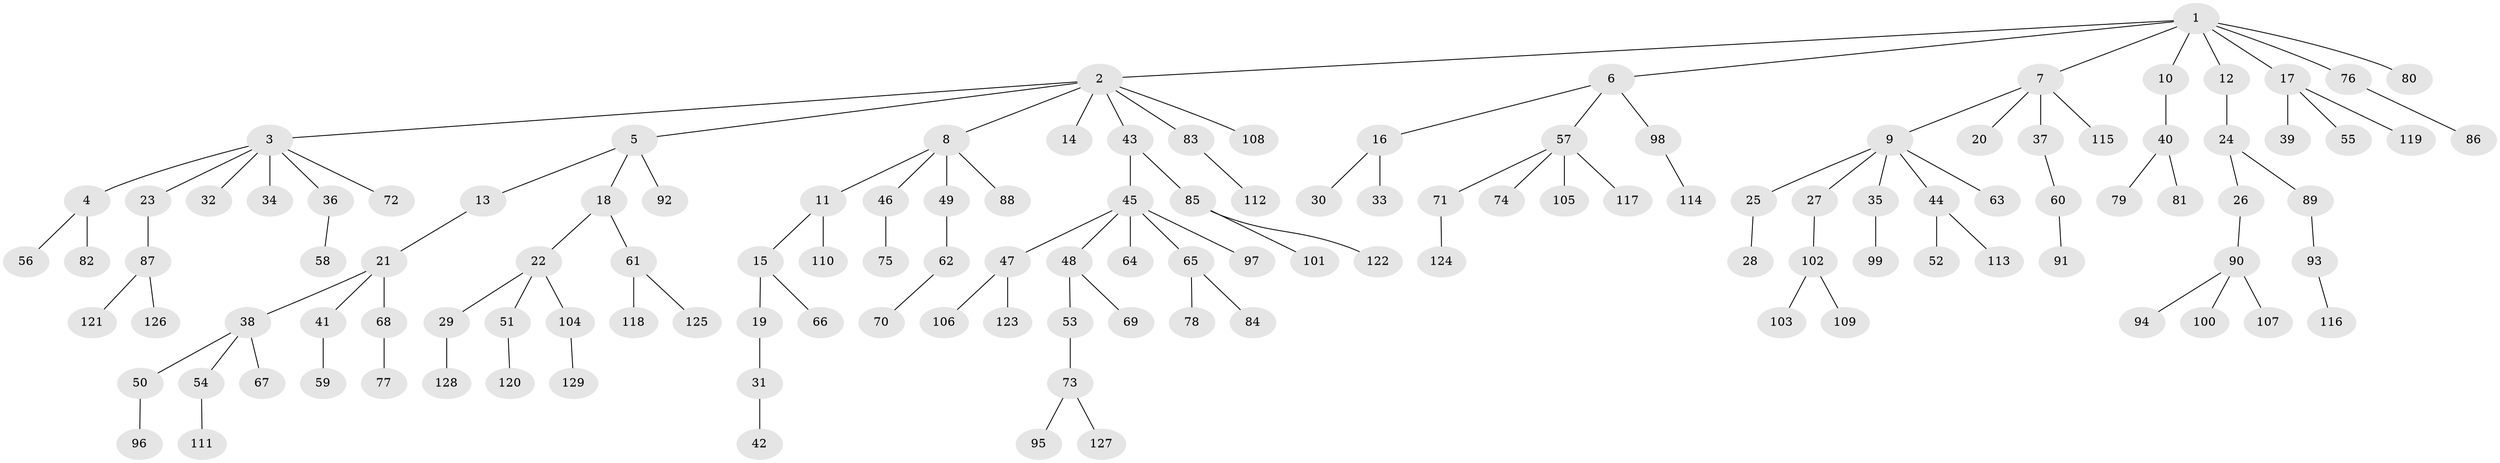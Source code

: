 // coarse degree distribution, {4: 0.06153846153846154, 1: 0.49230769230769234, 2: 0.2923076923076923, 5: 0.046153846153846156, 6: 0.03076923076923077, 3: 0.07692307692307693}
// Generated by graph-tools (version 1.1) at 2025/37/03/04/25 23:37:24]
// undirected, 129 vertices, 128 edges
graph export_dot {
  node [color=gray90,style=filled];
  1;
  2;
  3;
  4;
  5;
  6;
  7;
  8;
  9;
  10;
  11;
  12;
  13;
  14;
  15;
  16;
  17;
  18;
  19;
  20;
  21;
  22;
  23;
  24;
  25;
  26;
  27;
  28;
  29;
  30;
  31;
  32;
  33;
  34;
  35;
  36;
  37;
  38;
  39;
  40;
  41;
  42;
  43;
  44;
  45;
  46;
  47;
  48;
  49;
  50;
  51;
  52;
  53;
  54;
  55;
  56;
  57;
  58;
  59;
  60;
  61;
  62;
  63;
  64;
  65;
  66;
  67;
  68;
  69;
  70;
  71;
  72;
  73;
  74;
  75;
  76;
  77;
  78;
  79;
  80;
  81;
  82;
  83;
  84;
  85;
  86;
  87;
  88;
  89;
  90;
  91;
  92;
  93;
  94;
  95;
  96;
  97;
  98;
  99;
  100;
  101;
  102;
  103;
  104;
  105;
  106;
  107;
  108;
  109;
  110;
  111;
  112;
  113;
  114;
  115;
  116;
  117;
  118;
  119;
  120;
  121;
  122;
  123;
  124;
  125;
  126;
  127;
  128;
  129;
  1 -- 2;
  1 -- 6;
  1 -- 7;
  1 -- 10;
  1 -- 12;
  1 -- 17;
  1 -- 76;
  1 -- 80;
  2 -- 3;
  2 -- 5;
  2 -- 8;
  2 -- 14;
  2 -- 43;
  2 -- 83;
  2 -- 108;
  3 -- 4;
  3 -- 23;
  3 -- 32;
  3 -- 34;
  3 -- 36;
  3 -- 72;
  4 -- 56;
  4 -- 82;
  5 -- 13;
  5 -- 18;
  5 -- 92;
  6 -- 16;
  6 -- 57;
  6 -- 98;
  7 -- 9;
  7 -- 20;
  7 -- 37;
  7 -- 115;
  8 -- 11;
  8 -- 46;
  8 -- 49;
  8 -- 88;
  9 -- 25;
  9 -- 27;
  9 -- 35;
  9 -- 44;
  9 -- 63;
  10 -- 40;
  11 -- 15;
  11 -- 110;
  12 -- 24;
  13 -- 21;
  15 -- 19;
  15 -- 66;
  16 -- 30;
  16 -- 33;
  17 -- 39;
  17 -- 55;
  17 -- 119;
  18 -- 22;
  18 -- 61;
  19 -- 31;
  21 -- 38;
  21 -- 41;
  21 -- 68;
  22 -- 29;
  22 -- 51;
  22 -- 104;
  23 -- 87;
  24 -- 26;
  24 -- 89;
  25 -- 28;
  26 -- 90;
  27 -- 102;
  29 -- 128;
  31 -- 42;
  35 -- 99;
  36 -- 58;
  37 -- 60;
  38 -- 50;
  38 -- 54;
  38 -- 67;
  40 -- 79;
  40 -- 81;
  41 -- 59;
  43 -- 45;
  43 -- 85;
  44 -- 52;
  44 -- 113;
  45 -- 47;
  45 -- 48;
  45 -- 64;
  45 -- 65;
  45 -- 97;
  46 -- 75;
  47 -- 106;
  47 -- 123;
  48 -- 53;
  48 -- 69;
  49 -- 62;
  50 -- 96;
  51 -- 120;
  53 -- 73;
  54 -- 111;
  57 -- 71;
  57 -- 74;
  57 -- 105;
  57 -- 117;
  60 -- 91;
  61 -- 118;
  61 -- 125;
  62 -- 70;
  65 -- 78;
  65 -- 84;
  68 -- 77;
  71 -- 124;
  73 -- 95;
  73 -- 127;
  76 -- 86;
  83 -- 112;
  85 -- 101;
  85 -- 122;
  87 -- 121;
  87 -- 126;
  89 -- 93;
  90 -- 94;
  90 -- 100;
  90 -- 107;
  93 -- 116;
  98 -- 114;
  102 -- 103;
  102 -- 109;
  104 -- 129;
}
